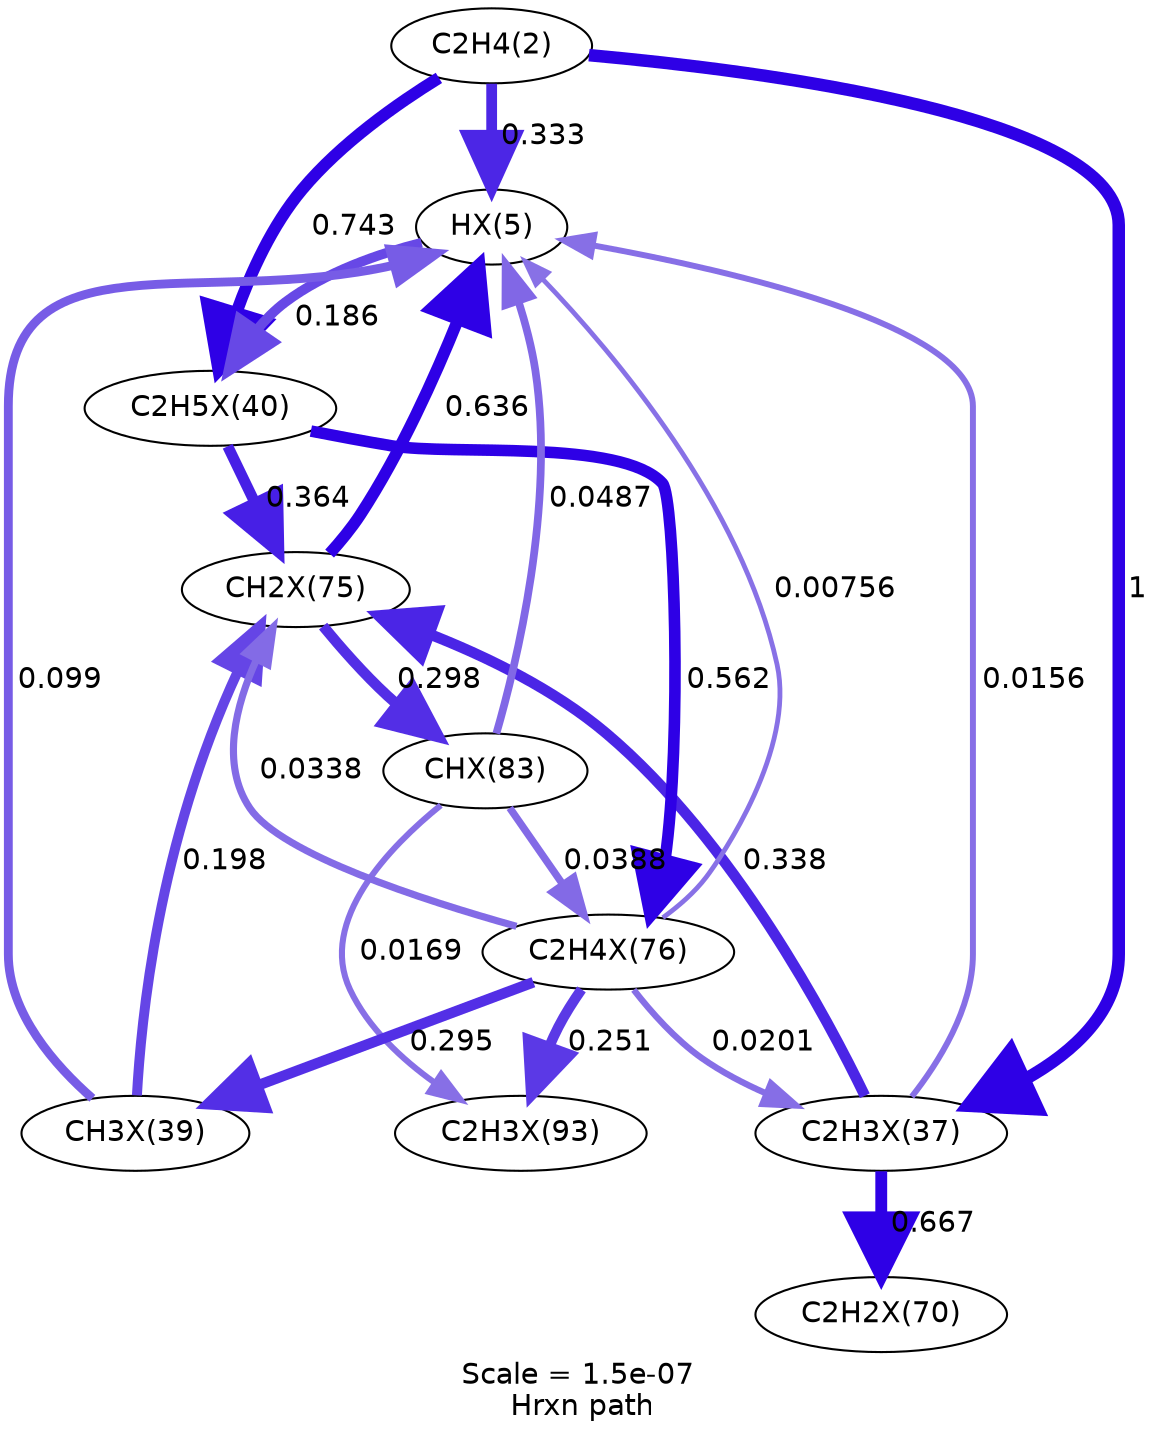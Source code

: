 digraph reaction_paths {
center=1;
s5 -> s10[fontname="Helvetica", style="setlinewidth(5.17)", arrowsize=2.59, color="0.7, 0.833, 0.9"
, label=" 0.333"];
s5 -> s11[fontname="Helvetica", style="setlinewidth(6)", arrowsize=3, color="0.7, 1.5, 0.9"
, label=" 1"];
s5 -> s13[fontname="Helvetica", style="setlinewidth(5.78)", arrowsize=2.89, color="0.7, 1.24, 0.9"
, label=" 0.743"];
s11 -> s10[fontname="Helvetica", style="setlinewidth(2.86)", arrowsize=1.43, color="0.7, 0.516, 0.9"
, label=" 0.0156"];
s10 -> s13[fontname="Helvetica", style="setlinewidth(4.73)", arrowsize=2.36, color="0.7, 0.686, 0.9"
, label=" 0.186"];
s12 -> s10[fontname="Helvetica", style="setlinewidth(4.25)", arrowsize=2.13, color="0.7, 0.599, 0.9"
, label=" 0.099"];
s17 -> s10[fontname="Helvetica", style="setlinewidth(5.66)", arrowsize=2.83, color="0.7, 1.14, 0.9"
, label=" 0.636"];
s22 -> s10[fontname="Helvetica", style="setlinewidth(3.72)", arrowsize=1.86, color="0.7, 0.549, 0.9"
, label=" 0.0487"];
s18 -> s10[fontname="Helvetica", style="setlinewidth(2.31)", arrowsize=1.16, color="0.7, 0.508, 0.9"
, label=" 0.00756"];
s11 -> s16[fontname="Helvetica", style="setlinewidth(5.69)", arrowsize=2.85, color="0.7, 1.17, 0.9"
, label=" 0.667"];
s11 -> s17[fontname="Helvetica", style="setlinewidth(5.18)", arrowsize=2.59, color="0.7, 0.838, 0.9"
, label=" 0.338"];
s18 -> s11[fontname="Helvetica", style="setlinewidth(3.05)", arrowsize=1.52, color="0.7, 0.52, 0.9"
, label=" 0.0201"];
s13 -> s17[fontname="Helvetica", style="setlinewidth(5.24)", arrowsize=2.62, color="0.7, 0.864, 0.9"
, label=" 0.364"];
s13 -> s18[fontname="Helvetica", style="setlinewidth(5.56)", arrowsize=2.78, color="0.7, 1.06, 0.9"
, label=" 0.562"];
s12 -> s17[fontname="Helvetica", style="setlinewidth(4.78)", arrowsize=2.39, color="0.7, 0.698, 0.9"
, label=" 0.198"];
s18 -> s12[fontname="Helvetica", style="setlinewidth(5.08)", arrowsize=2.54, color="0.7, 0.795, 0.9"
, label=" 0.295"];
s17 -> s22[fontname="Helvetica", style="setlinewidth(5.09)", arrowsize=2.54, color="0.7, 0.798, 0.9"
, label=" 0.298"];
s18 -> s17[fontname="Helvetica", style="setlinewidth(3.44)", arrowsize=1.72, color="0.7, 0.534, 0.9"
, label=" 0.0338"];
s22 -> s18[fontname="Helvetica", style="setlinewidth(3.55)", arrowsize=1.77, color="0.7, 0.539, 0.9"
, label=" 0.0388"];
s22 -> s29[fontname="Helvetica", style="setlinewidth(2.92)", arrowsize=1.46, color="0.7, 0.517, 0.9"
, label=" 0.0169"];
s18 -> s29[fontname="Helvetica", style="setlinewidth(4.96)", arrowsize=2.48, color="0.7, 0.751, 0.9"
, label=" 0.251"];
s5 [ fontname="Helvetica", label="C2H4(2)"];
s10 [ fontname="Helvetica", label="HX(5)"];
s11 [ fontname="Helvetica", label="C2H3X(37)"];
s12 [ fontname="Helvetica", label="CH3X(39)"];
s13 [ fontname="Helvetica", label="C2H5X(40)"];
s16 [ fontname="Helvetica", label="C2H2X(70)"];
s17 [ fontname="Helvetica", label="CH2X(75)"];
s18 [ fontname="Helvetica", label="C2H4X(76)"];
s22 [ fontname="Helvetica", label="CHX(83)"];
s29 [ fontname="Helvetica", label="C2H3X(93)"];
 label = "Scale = 1.5e-07\l Hrxn path";
 fontname = "Helvetica";
}

